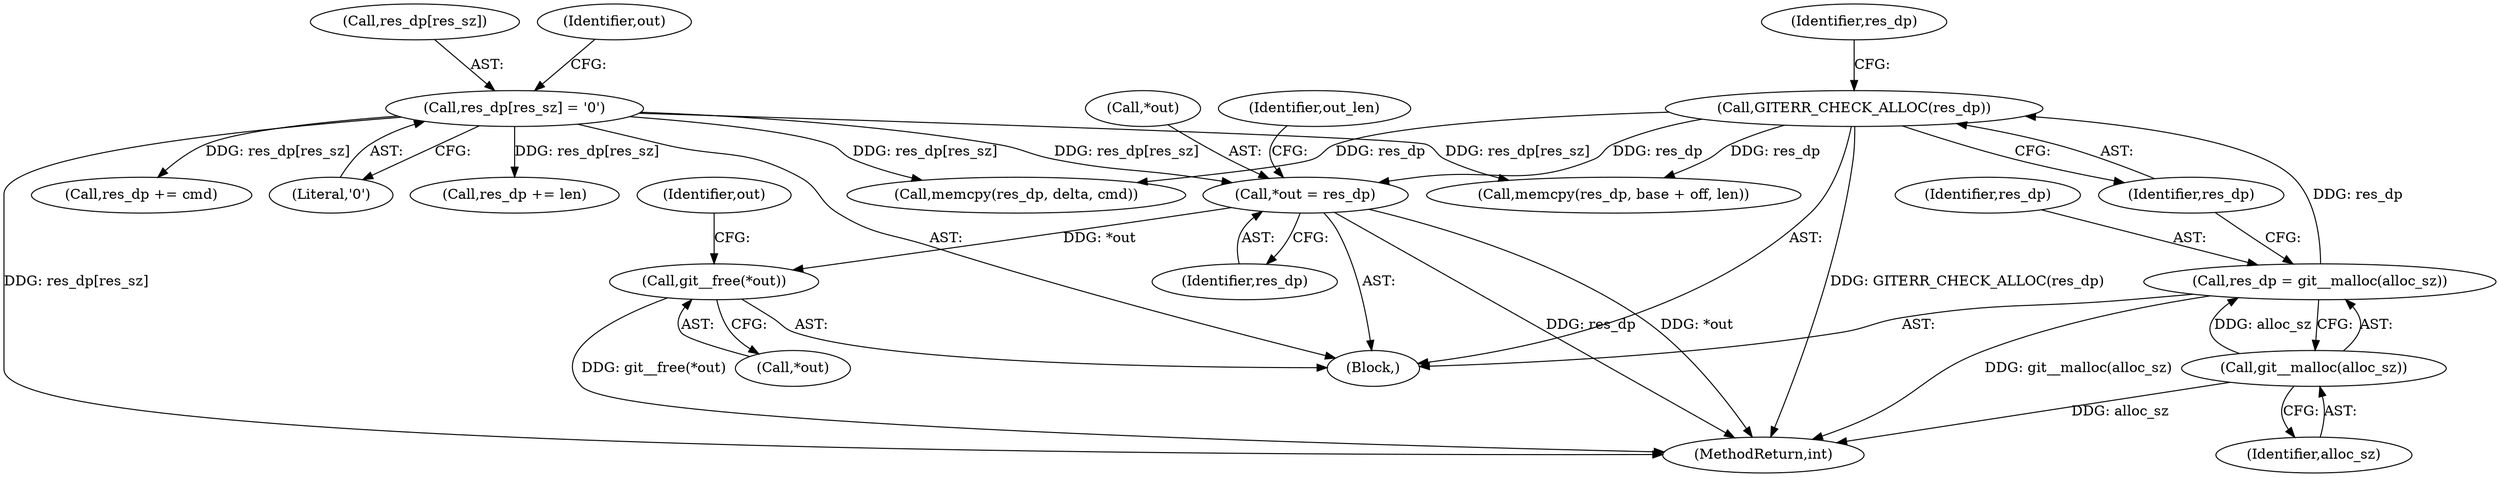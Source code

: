 digraph "0_libgit2_9844d38bed10e9ff17174434b3421b227ae710f3@pointer" {
"1000182" [label="(Call,*out = res_dp)"];
"1000177" [label="(Call,res_dp[res_sz] = '\0')"];
"1000175" [label="(Call,GITERR_CHECK_ALLOC(res_dp))"];
"1000171" [label="(Call,res_dp = git__malloc(alloc_sz))"];
"1000173" [label="(Call,git__malloc(alloc_sz))"];
"1000359" [label="(Call,git__free(*out))"];
"1000182" [label="(Call,*out = res_dp)"];
"1000188" [label="(Identifier,out_len)"];
"1000175" [label="(Call,GITERR_CHECK_ALLOC(res_dp))"];
"1000177" [label="(Call,res_dp[res_sz] = '\0')"];
"1000360" [label="(Call,*out)"];
"1000111" [label="(Block,)"];
"1000171" [label="(Call,res_dp = git__malloc(alloc_sz))"];
"1000340" [label="(Call,res_dp += cmd)"];
"1000184" [label="(Identifier,out)"];
"1000359" [label="(Call,git__free(*out))"];
"1000312" [label="(Call,res_dp += len)"];
"1000376" [label="(MethodReturn,int)"];
"1000183" [label="(Call,*out)"];
"1000178" [label="(Call,res_dp[res_sz])"];
"1000179" [label="(Identifier,res_dp)"];
"1000306" [label="(Call,memcpy(res_dp, base + off, len))"];
"1000176" [label="(Identifier,res_dp)"];
"1000174" [label="(Identifier,alloc_sz)"];
"1000333" [label="(Call,memcpy(res_dp, delta, cmd))"];
"1000173" [label="(Call,git__malloc(alloc_sz))"];
"1000172" [label="(Identifier,res_dp)"];
"1000185" [label="(Identifier,res_dp)"];
"1000181" [label="(Literal,'\0')"];
"1000364" [label="(Identifier,out)"];
"1000182" -> "1000111"  [label="AST: "];
"1000182" -> "1000185"  [label="CFG: "];
"1000183" -> "1000182"  [label="AST: "];
"1000185" -> "1000182"  [label="AST: "];
"1000188" -> "1000182"  [label="CFG: "];
"1000182" -> "1000376"  [label="DDG: res_dp"];
"1000182" -> "1000376"  [label="DDG: *out"];
"1000177" -> "1000182"  [label="DDG: res_dp[res_sz]"];
"1000175" -> "1000182"  [label="DDG: res_dp"];
"1000182" -> "1000359"  [label="DDG: *out"];
"1000177" -> "1000111"  [label="AST: "];
"1000177" -> "1000181"  [label="CFG: "];
"1000178" -> "1000177"  [label="AST: "];
"1000181" -> "1000177"  [label="AST: "];
"1000184" -> "1000177"  [label="CFG: "];
"1000177" -> "1000376"  [label="DDG: res_dp[res_sz]"];
"1000177" -> "1000306"  [label="DDG: res_dp[res_sz]"];
"1000177" -> "1000312"  [label="DDG: res_dp[res_sz]"];
"1000177" -> "1000333"  [label="DDG: res_dp[res_sz]"];
"1000177" -> "1000340"  [label="DDG: res_dp[res_sz]"];
"1000175" -> "1000111"  [label="AST: "];
"1000175" -> "1000176"  [label="CFG: "];
"1000176" -> "1000175"  [label="AST: "];
"1000179" -> "1000175"  [label="CFG: "];
"1000175" -> "1000376"  [label="DDG: GITERR_CHECK_ALLOC(res_dp)"];
"1000171" -> "1000175"  [label="DDG: res_dp"];
"1000175" -> "1000306"  [label="DDG: res_dp"];
"1000175" -> "1000333"  [label="DDG: res_dp"];
"1000171" -> "1000111"  [label="AST: "];
"1000171" -> "1000173"  [label="CFG: "];
"1000172" -> "1000171"  [label="AST: "];
"1000173" -> "1000171"  [label="AST: "];
"1000176" -> "1000171"  [label="CFG: "];
"1000171" -> "1000376"  [label="DDG: git__malloc(alloc_sz)"];
"1000173" -> "1000171"  [label="DDG: alloc_sz"];
"1000173" -> "1000174"  [label="CFG: "];
"1000174" -> "1000173"  [label="AST: "];
"1000173" -> "1000376"  [label="DDG: alloc_sz"];
"1000359" -> "1000111"  [label="AST: "];
"1000359" -> "1000360"  [label="CFG: "];
"1000360" -> "1000359"  [label="AST: "];
"1000364" -> "1000359"  [label="CFG: "];
"1000359" -> "1000376"  [label="DDG: git__free(*out)"];
}
